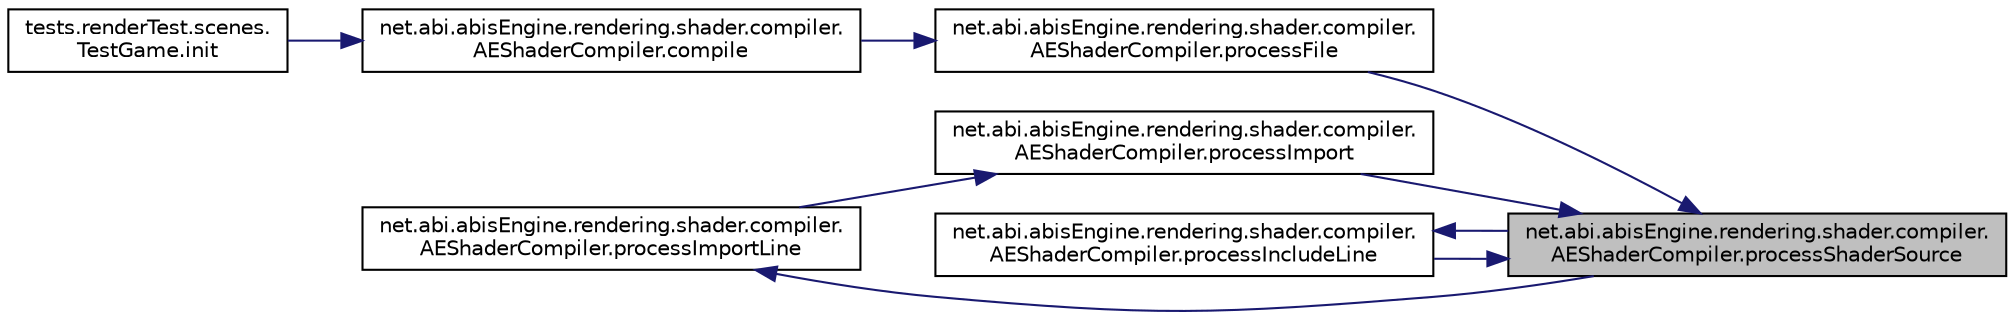 digraph "net.abi.abisEngine.rendering.shader.compiler.AEShaderCompiler.processShaderSource"
{
 // LATEX_PDF_SIZE
  edge [fontname="Helvetica",fontsize="10",labelfontname="Helvetica",labelfontsize="10"];
  node [fontname="Helvetica",fontsize="10",shape=record];
  rankdir="RL";
  Node1 [label="net.abi.abisEngine.rendering.shader.compiler.\lAEShaderCompiler.processShaderSource",height=0.2,width=0.4,color="black", fillcolor="grey75", style="filled", fontcolor="black",tooltip=" "];
  Node1 -> Node2 [dir="back",color="midnightblue",fontsize="10",style="solid",fontname="Helvetica"];
  Node2 [label="net.abi.abisEngine.rendering.shader.compiler.\lAEShaderCompiler.processFile",height=0.2,width=0.4,color="black", fillcolor="white", style="filled",URL="$dc/de0/classnet_1_1abi_1_1abis_engine_1_1rendering_1_1shader_1_1compiler_1_1_a_e_shader_compiler.html#a4bccfad779b543047010d293a175b625",tooltip=" "];
  Node2 -> Node3 [dir="back",color="midnightblue",fontsize="10",style="solid",fontname="Helvetica"];
  Node3 [label="net.abi.abisEngine.rendering.shader.compiler.\lAEShaderCompiler.compile",height=0.2,width=0.4,color="black", fillcolor="white", style="filled",URL="$dc/de0/classnet_1_1abi_1_1abis_engine_1_1rendering_1_1shader_1_1compiler_1_1_a_e_shader_compiler.html#a6231f8c29710a338d8acc9906f7404f7",tooltip=" "];
  Node3 -> Node4 [dir="back",color="midnightblue",fontsize="10",style="solid",fontname="Helvetica"];
  Node4 [label="tests.renderTest.scenes.\lTestGame.init",height=0.2,width=0.4,color="black", fillcolor="white", style="filled",URL="$de/dab/classtests_1_1render_test_1_1scenes_1_1_test_game.html#a48510bf30d8959050b0011cb935cd778",tooltip=" "];
  Node1 -> Node5 [dir="back",color="midnightblue",fontsize="10",style="solid",fontname="Helvetica"];
  Node5 [label="net.abi.abisEngine.rendering.shader.compiler.\lAEShaderCompiler.processImport",height=0.2,width=0.4,color="black", fillcolor="white", style="filled",URL="$dc/de0/classnet_1_1abi_1_1abis_engine_1_1rendering_1_1shader_1_1compiler_1_1_a_e_shader_compiler.html#a5413fee5460f541f296c009592d011ba",tooltip=" "];
  Node5 -> Node6 [dir="back",color="midnightblue",fontsize="10",style="solid",fontname="Helvetica"];
  Node6 [label="net.abi.abisEngine.rendering.shader.compiler.\lAEShaderCompiler.processImportLine",height=0.2,width=0.4,color="black", fillcolor="white", style="filled",URL="$dc/de0/classnet_1_1abi_1_1abis_engine_1_1rendering_1_1shader_1_1compiler_1_1_a_e_shader_compiler.html#a270b2ec047a7330806c103ab7057ad49",tooltip=" "];
  Node6 -> Node1 [dir="back",color="midnightblue",fontsize="10",style="solid",fontname="Helvetica"];
  Node1 -> Node7 [dir="back",color="midnightblue",fontsize="10",style="solid",fontname="Helvetica"];
  Node7 [label="net.abi.abisEngine.rendering.shader.compiler.\lAEShaderCompiler.processIncludeLine",height=0.2,width=0.4,color="black", fillcolor="white", style="filled",URL="$dc/de0/classnet_1_1abi_1_1abis_engine_1_1rendering_1_1shader_1_1compiler_1_1_a_e_shader_compiler.html#a44dba8de33e991aeae09ee407a389b52",tooltip=" "];
  Node7 -> Node1 [dir="back",color="midnightblue",fontsize="10",style="solid",fontname="Helvetica"];
}
